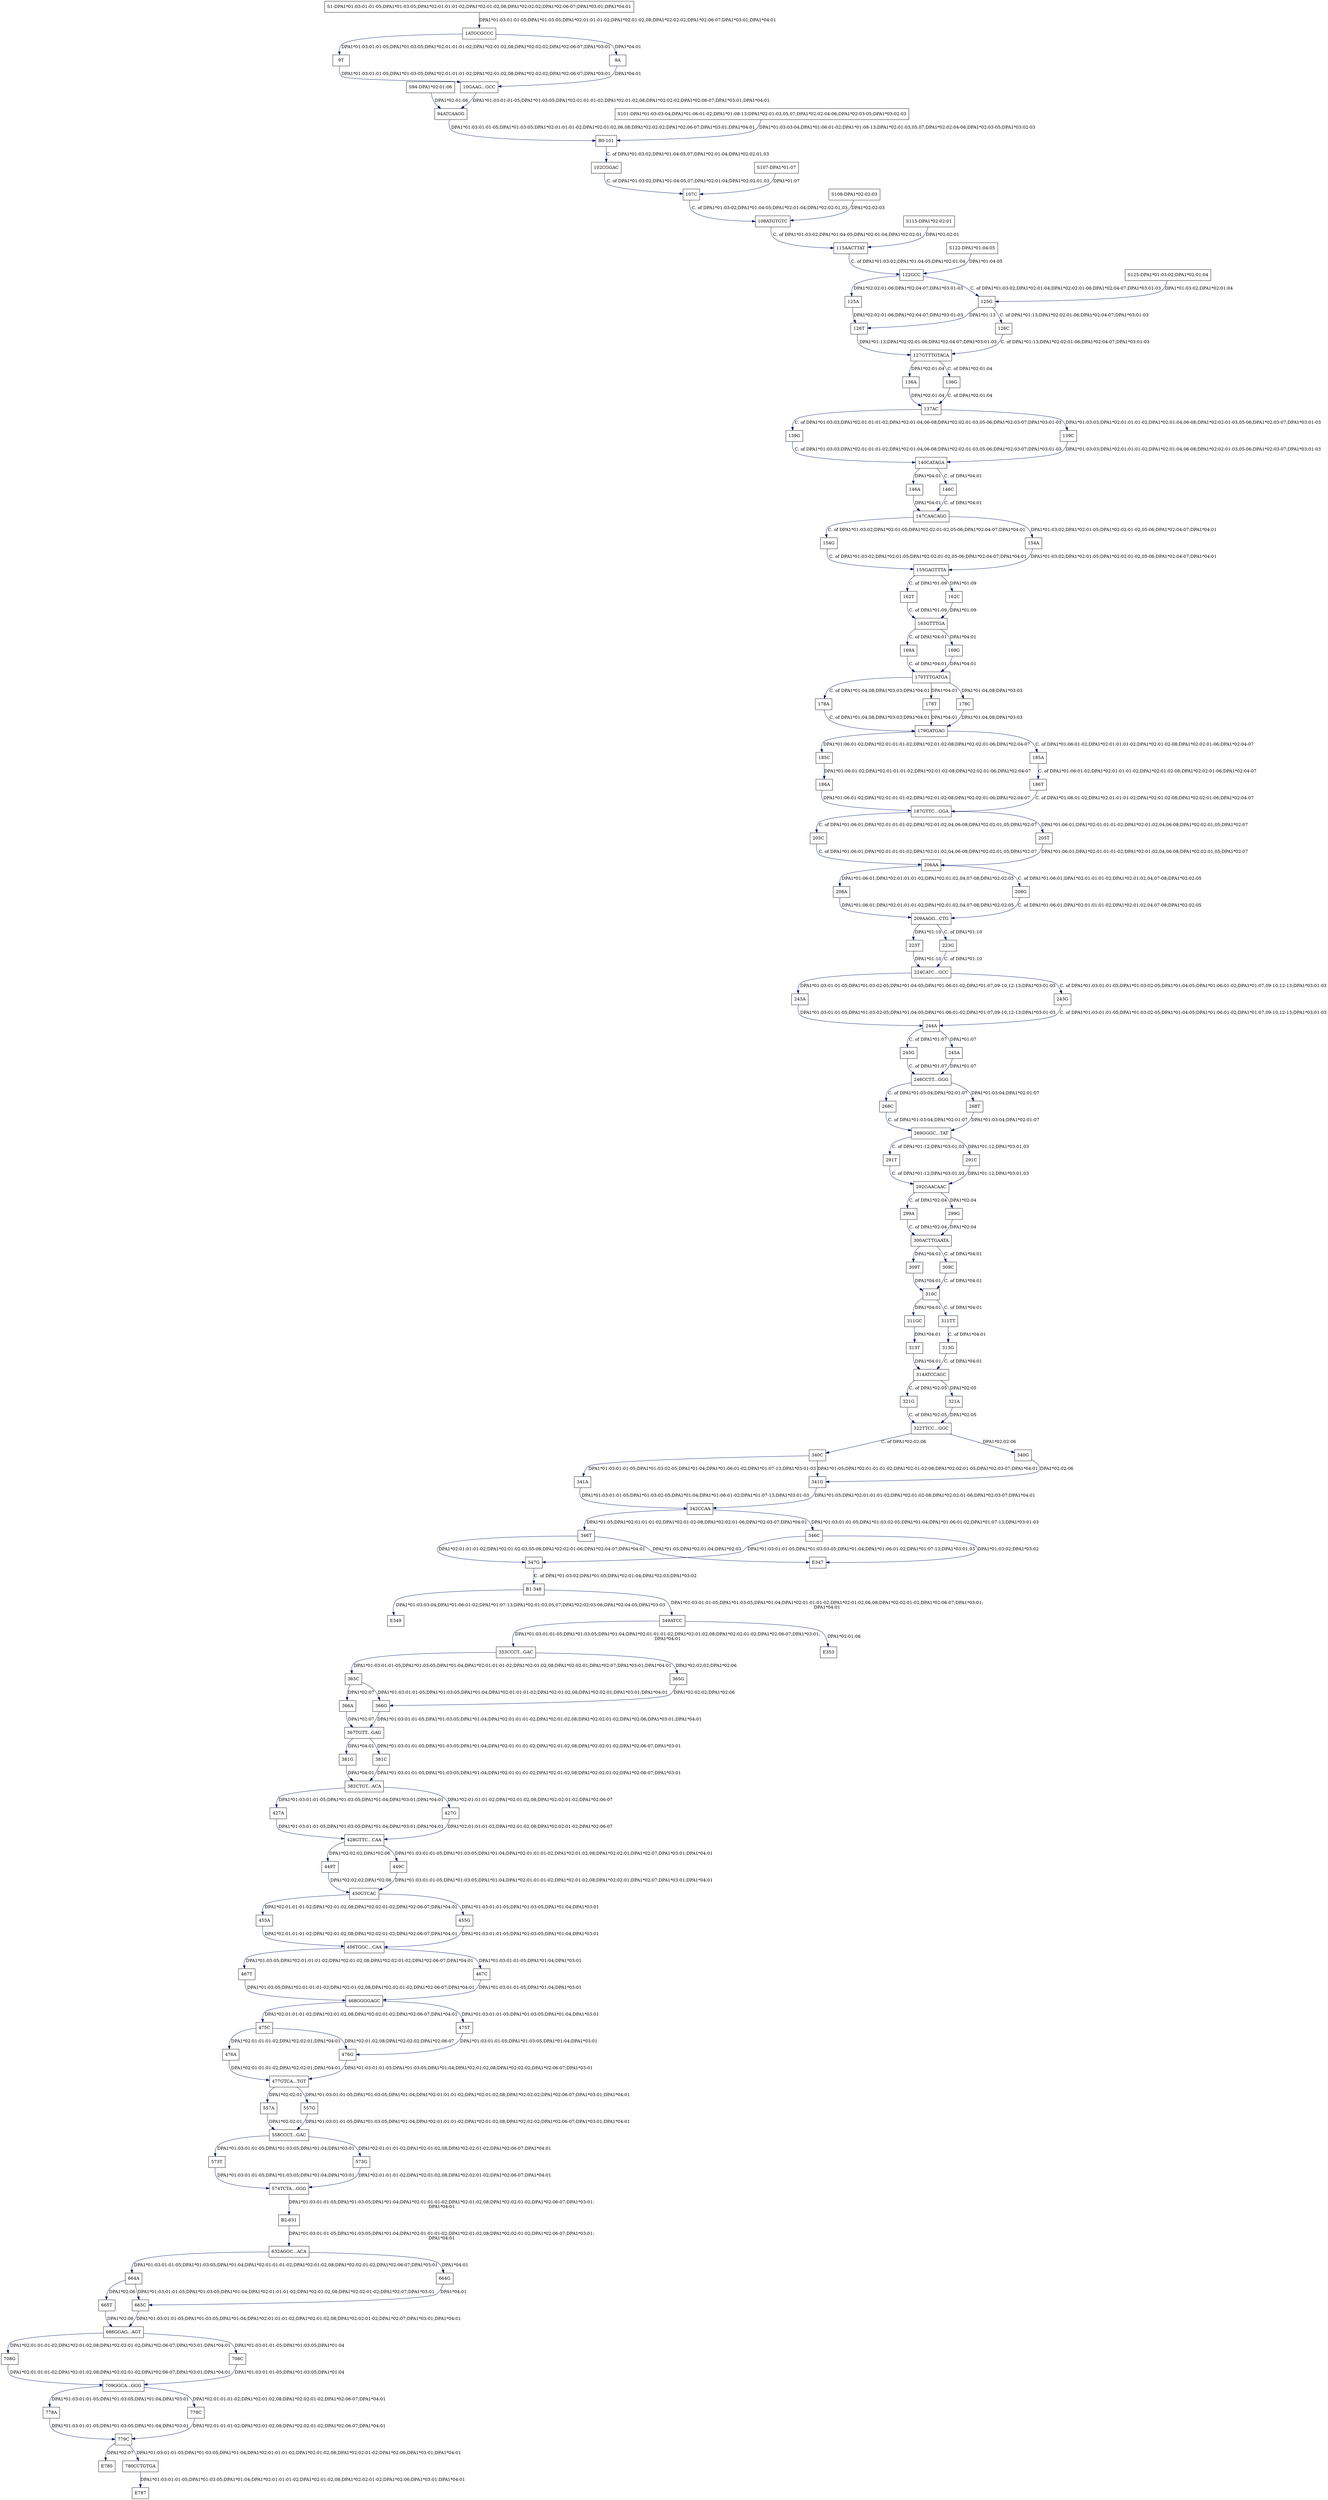 digraph G {
  "428GTTC...CAA" [shape=box, ];
  "557A" [shape=box, ];
  "115AACTTAT" [shape=box, ];
  "S94-DPA1*02:01:06" [shape=box, ];
  "353CCCT...GAC" [shape=box, ];
  "778A" [shape=box, ];
  "155GAGTTTA" [shape=box, ];
  "185C" [shape=box, ];
  "449T" [shape=box, ];
  "127GTTTGTACA" [shape=box, ];
  "779C" [shape=box, ];
  "94ATCAAGG" [shape=box, ];
  "347G" [shape=box, ];
  "E780" [shape=box, ];
  "322TTCC...GGC" [shape=box, ];
  "427A" [shape=box, ];
  "664A" [shape=box, ];
  "244A" [shape=box, ];
  "346T" [shape=box, ];
  "187GTTC...GGA" [shape=box, ];
  "185A" [shape=box, ];
  "666GGAG...AGT" [shape=box, ];
  "475C" [shape=box, ];
  "268C" [shape=box, ];
  "205C" [shape=box, ];
  "B1-348" [shape=box, ];
  "178A" [shape=box, ];
  "381G" [shape=box, ];
  "665C" [shape=box, ];
  "573T" [shape=box, ];
  "122GCC" [shape=box, ];
  "102CGGAC" [shape=box, ];
  "632AGGC...ACA" [shape=box, ];
  "557G" [shape=box, ];
  "708G" [shape=box, ];
  "291T" [shape=box, ];
  "140CATAGA" [shape=box, ];
  "243A" [shape=box, ];
  "107C" [shape=box, ];
  "178T" [shape=box, ];
  "245G" [shape=box, ];
  "342CCAA" [shape=box, ];
  "170TTTGATGA" [shape=box, ];
  "468GGGGAGC" [shape=box, ];
  "321G" [shape=box, ];
  "186T" [shape=box, ];
  "154G" [shape=box, ];
  "243G" [shape=box, ];
  "E349" [shape=box, ];
  "299A" [shape=box, ];
  "245A" [shape=box, ];
  "309T" [shape=box, ];
  "154A" [shape=box, ];
  "B0-101" [shape=box, ];
  "346C" [shape=box, ];
  "E347" [shape=box, ];
  "449C" [shape=box, ];
  "313G" [shape=box, ];
  "186A" [shape=box, ];
  "126C" [shape=box, ];
  "125G" [shape=box, ];
  "137AC" [shape=box, ];
  "108ATGTGTC" [shape=box, ];
  "146A" [shape=box, ];
  "162T" [shape=box, ];
  "1ATGCGCCC" [shape=box, ];
  "139G" [shape=box, ];
  "573G" [shape=box, ];
  "S125-DPA1*01:03:02;DPA1*02:01:04" [shape=box, ];
  "291C" [shape=box, ];
  "179GATGAG" [shape=box, ];
  "268T" [shape=box, ];
  "246CCTT...GGG" [shape=box, ];
  "456TGGC...CAA" [shape=box, ];
  "9T" [shape=box, ];
  "477GTCA...TGT" [shape=box, ];
  "311GC" [shape=box, ];
  "709GGCA...GGG" [shape=box, ];
  "208A" [shape=box, ];
  "340C" [shape=box, ];
  "E787" [shape=box, ];
  "778C" [shape=box, ];
  "366G" [shape=box, ];
  "450GTCAC" [shape=box, ];
  "S1-DPA1*01:03:01:01-05;DPA1*01:03:05;DPA1*02:01:01:01-02;DPA1*02:01:02,08;DPA1*02:02:02;DPA1*02:06-07;DPA1*03:01;DPA1*04:01" [
  shape=box, ];
  "126T" [shape=box, ];
  "455A" [shape=box, ];
  "178C" [shape=box, ];
  "S101-DPA1*01:03:03-04;DPA1*01:06:01-02;DPA1*01:08-13;DPA1*02:01:03,05,07;DPA1*02:02:04-06;DPA1*02:03-05;DPA1*03:02-03" [
  shape=box, ];
  "163GTTTGA" [shape=box, ];
  "455G" [shape=box, ];
  "341G" [shape=box, ];
  "223T" [shape=box, ];
  "136A" [shape=box, ];
  "S107-DPA1*01:07" [shape=box, ];
  "366A" [shape=box, ];
  "208G" [shape=box, ];
  "341A" [shape=box, ];
  "310C" [shape=box, ];
  "205T" [shape=box, ];
  "321A" [shape=box, ];
  "558CCCT...GAC" [shape=box, ];
  "E353" [shape=box, ];
  "206AA" [shape=box, ];
  "476A" [shape=box, ];
  "664G" [shape=box, ];
  "467T" [shape=box, ];
  "382CTGT...ACA" [shape=box, ];
  "S122-DPA1*01:04-05" [shape=box, ];
  "10GAAG...GCC" [shape=box, ];
  "S115-DPA1*02:02:01" [shape=box, ];
  "314ATCCAGC" [shape=box, ];
  "136G" [shape=box, ];
  "311TT" [shape=box, ];
  "365C" [shape=box, ];
  "292GAACAAC" [shape=box, ];
  "169A" [shape=box, ];
  "146C" [shape=box, ];
  "309C" [shape=box, ];
  "299G" [shape=box, ];
  "S108-DPA1*02:02:03" [shape=box, ];
  "147CAACAGG" [shape=box, ];
  "780CCTGTGA" [shape=box, ];
  "349ATCC" [shape=box, ];
  "708C" [shape=box, ];
  "9A" [shape=box, ];
  "224CATC...GCC" [shape=box, ];
  "169G" [shape=box, ];
  "125A" [shape=box, ];
  "467C" [shape=box, ];
  "139C" [shape=box, ];
  "269GGGC...TAT" [shape=box, ];
  "209AAGG...CTG" [shape=box, ];
  "574TCTA...GGG" [shape=box, ];
  "365G" [shape=box, ];
  "475T" [shape=box, ];
  "381C" [shape=box, ];
  "476G" [shape=box, ];
  "223G" [shape=box, ];
  "340G" [shape=box, ];
  "162C" [shape=box, ];
  "367TGTT...GAG" [shape=box, ];
  "B2-631" [shape=box, ];
  "313T" [shape=box, ];
  "665T" [shape=box, ];
  "300ACTTGAATA" [shape=box, ];
  "427G" [shape=box, ];
  
  
  edge [color="#001267", ];
  "428GTTC...CAA" -> "449C" [label="DPA1*01:03:01:01-05;DPA1*01:03:05;DPA1*01:04;DPA1*02:01:01:01-02;DPA1*02:01:02,08;DPA1*02:02:01;DPA1*02:07;DPA1*03:01;DPA1*04:01",
                             ];
  "428GTTC...CAA" -> "449T" [label="DPA1*02:02:02;DPA1*02:06", ];
  "557A" -> "558CCCT...GAC" [label="DPA1*02:02:01", ];
  "115AACTTAT" -> "122GCC" [label="C. of DPA1*01:03:02;DPA1*01:04-05;DPA1*02:01:04",
                            ];
  "S94-DPA1*02:01:06" -> "94ATCAAGG" [label="DPA1*02:01:06", ];
  "353CCCT...GAC" -> "365C" [label="DPA1*01:03:01:01-05;DPA1*01:03:05;DPA1*01:04;DPA1*02:01:01:01-02;DPA1*02:01:02,08;DPA1*02:02:01;DPA1*02:07;DPA1*03:01;DPA1*04:01",
                             ];
  "353CCCT...GAC" -> "365G" [label="DPA1*02:02:02;DPA1*02:06", ];
  "778A" -> "779C" [label="DPA1*01:03:01:01-05;DPA1*01:03:05;DPA1*01:04;DPA1*03:01",
                    ];
  "155GAGTTTA" -> "162C" [label="DPA1*01:09", ];
  "155GAGTTTA" -> "162T" [label="C. of DPA1*01:09", ];
  "185C" -> "186A" [label="DPA1*01:06:01-02;DPA1*02:01:01:01-02;DPA1*02:01:02-08;DPA1*02:02:01-06;DPA1*02:04-07",
                    ];
  "449T" -> "450GTCAC" [label="DPA1*02:02:02;DPA1*02:06", ];
  "127GTTTGTACA" -> "136A" [label="DPA1*02:01:04", ];
  "127GTTTGTACA" -> "136G" [label="C. of DPA1*02:01:04", ];
  "779C" -> "E780" [label="DPA1*02:07", ];
  "779C" -> "780CCTGTGA" [label="DPA1*01:03:01:01-05;DPA1*01:03:05;DPA1*01:04;DPA1*02:01:01:01-02;DPA1*02:01:02,08;DPA1*02:02:01-02;DPA1*02:06;DPA1*03:01;DPA1*04:01",
                          ];
  "94ATCAAGG" -> "B0-101" [label="DPA1*01:03:01:01-05;DPA1*01:03:05;DPA1*02:01:01:01-02;DPA1*02:01:02,06,08;DPA1*02:02:02;DPA1*02:06-07;DPA1*03:01;DPA1*04:01",
                           ];
  "347G" -> "B1-348" [label="C. of DPA1*01:03:02;DPA1*01:05;DPA1*02:01:04;DPA1*02:03;DPA1*03:02",
                      ];
  "322TTCC...GGC" -> "340C" [label="C. of DPA1*02:02:06", ];
  "322TTCC...GGC" -> "340G" [label="DPA1*02:02:06", ];
  "427A" -> "428GTTC...CAA" [label="DPA1*01:03:01:01-05;DPA1*01:03:05;DPA1*01:04;DPA1*03:01;DPA1*04:01",
                             ];
  "664A" -> "665C" [label="DPA1*01:03:01:01-05;DPA1*01:03:05;DPA1*01:04;DPA1*02:01:01:01-02;DPA1*02:01:02,08;DPA1*02:02:01-02;DPA1*02:07;DPA1*03:01",
                    ];
  "664A" -> "665T" [label="DPA1*02:06", ];
  "244A" -> "245A" [label="DPA1*01:07", ];
  "244A" -> "245G" [label="C. of DPA1*01:07", ];
  "346T" -> "E347" [label="DPA1*01:05;DPA1*02:01:04;DPA1*02:03", ];
  "346T" -> "347G" [label="DPA1*02:01:01:01-02;DPA1*02:01:02-03,05-08;DPA1*02:02:01-06;DPA1*02:04-07;DPA1*04:01",
                    ];
  "187GTTC...GGA" -> "205C" [label="C. of DPA1*01:06:01;DPA1*02:01:01:01-02;DPA1*02:01:02,04,06-08;DPA1*02:02:01,05;DPA1*02:07",
                             ];
  "187GTTC...GGA" -> "205T" [label="DPA1*01:06:01;DPA1*02:01:01:01-02;DPA1*02:01:02,04,06-08;DPA1*02:02:01,05;DPA1*02:07",
                             ];
  "185A" -> "186T" [label="C. of DPA1*01:06:01-02;DPA1*02:01:01:01-02;DPA1*02:01:02-08;DPA1*02:02:01-06;DPA1*02:04-07",
                    ];
  "666GGAG...AGT" -> "708C" [label="DPA1*01:03:01:01-05;DPA1*01:03:05;DPA1*01:04",
                             ];
  "666GGAG...AGT" -> "708G" [label="DPA1*02:01:01:01-02;DPA1*02:01:02,08;DPA1*02:02:01-02;DPA1*02:06-07;DPA1*03:01;DPA1*04:01",
                             ];
  "475C" -> "476A" [label="DPA1*02:01:01:01-02;DPA1*02:02:01;DPA1*04:01", ];
  "475C" -> "476G" [label="DPA1*02:01:02,08;DPA1*02:02:02;DPA1*02:06-07", ];
  "268C" -> "269GGGC...TAT" [label="C. of DPA1*01:03:04;DPA1*02:01:07", ];
  "205C" -> "206AA" [label="C. of DPA1*01:06:01;DPA1*02:01:01:01-02;DPA1*02:01:02,04,06-08;DPA1*02:02:01,05;DPA1*02:07",
                     ];
  "B1-348" -> "E349" [label="DPA1*01:03:03-04;DPA1*01:06:01-02;DPA1*01:07-13;DPA1*02:01:03,05,07;DPA1*02:02:03-06;DPA1*02:04-05;DPA1*03:03",
                      ];
  "B1-348" -> "349ATCC" [label="DPA1*01:03:01:01-05;DPA1*01:03:05;DPA1*01:04;DPA1*02:01:01:01-02;DPA1*02:01:02,06,08;DPA1*02:02:01-02;DPA1*02:06-07;DPA1*03:01;
DPA1*04:01",
                         ];
  "178A" -> "179GATGAG" [label="C. of DPA1*01:04,08;DPA1*03:03;DPA1*04:01", ];
  "381G" -> "382CTGT...ACA" [label="DPA1*04:01", ];
  "665C" -> "666GGAG...AGT" [label="DPA1*01:03:01:01-05;DPA1*01:03:05;DPA1*01:04;DPA1*02:01:01:01-02;DPA1*02:01:02,08;DPA1*02:02:01-02;DPA1*02:07;DPA1*03:01;DPA1*04:01",
                             ];
  "573T" -> "574TCTA...GGG" [label="DPA1*01:03:01:01-05;DPA1*01:03:05;DPA1*01:04;DPA1*03:01",
                             ];
  "122GCC" -> "125A" [label="DPA1*02:02:01-06;DPA1*02:04-07;DPA1*03:01-03", ];
  "122GCC" -> "125G" [label="C. of DPA1*01:03:02;DPA1*02:01:04;DPA1*02:02:01-06;DPA1*02:04-07;DPA1*03:01-03",
                      ];
  "102CGGAC" -> "107C" [label="C. of DPA1*01:03:02;DPA1*01:04-05,07;DPA1*02:01:04;DPA1*02:02:01,03",
                        ];
  "632AGGC...ACA" -> "664A" [label="DPA1*01:03:01:01-05;DPA1*01:03:05;DPA1*01:04;DPA1*02:01:01:01-02;DPA1*02:01:02,08;DPA1*02:02:01-02;DPA1*02:06-07;DPA1*03:01",
                             ];
  "632AGGC...ACA" -> "664G" [label="DPA1*04:01", ];
  "557G" -> "558CCCT...GAC" [label="DPA1*01:03:01:01-05;DPA1*01:03:05;DPA1*01:04;DPA1*02:01:01:01-02;DPA1*02:01:02,08;DPA1*02:02:02;DPA1*02:06-07;DPA1*03:01;DPA1*04:01",
                             ];
  "708G" -> "709GGCA...GGG" [label="DPA1*02:01:01:01-02;DPA1*02:01:02,08;DPA1*02:02:01-02;DPA1*02:06-07;DPA1*03:01;DPA1*04:01",
                             ];
  "291T" -> "292GAACAAC" [label="C. of DPA1*01:12;DPA1*03:01,03", ];
  "140CATAGA" -> "146A" [label="DPA1*04:01", ];
  "140CATAGA" -> "146C" [label="C. of DPA1*04:01", ];
  "243A" -> "244A" [label="DPA1*01:03:01:01-05;DPA1*01:03:02-05;DPA1*01:04-05;DPA1*01:06:01-02;DPA1*01:07,09-10,12-13;DPA1*03:01-03",
                    ];
  "107C" -> "108ATGTGTC" [label="C. of DPA1*01:03:02;DPA1*01:04-05;DPA1*02:01:04;DPA1*02:02:01,03",
                          ];
  "178T" -> "179GATGAG" [label="DPA1*04:01", ];
  "245G" -> "246CCTT...GGG" [label="C. of DPA1*01:07", ];
  "342CCAA" -> "346C" [label="DPA1*01:03:01:01-05;DPA1*01:03:02-05;DPA1*01:04;DPA1*01:06:01-02;DPA1*01:07-13;DPA1*03:01-03",
                       ];
  "342CCAA" -> "346T" [label="DPA1*01:05;DPA1*02:01:01:01-02;DPA1*02:01:02-08;DPA1*02:02:01-06;DPA1*02:03-07;DPA1*04:01",
                       ];
  "170TTTGATGA" -> "178A" [label="C. of DPA1*01:04,08;DPA1*03:03;DPA1*04:01", ];
  "170TTTGATGA" -> "178C" [label="DPA1*01:04,08;DPA1*03:03", ];
  "170TTTGATGA" -> "178T" [label="DPA1*04:01", ];
  "468GGGGAGC" -> "475C" [label="DPA1*02:01:01:01-02;DPA1*02:01:02,08;DPA1*02:02:01-02;DPA1*02:06-07;DPA1*04:01",
                          ];
  "468GGGGAGC" -> "475T" [label="DPA1*01:03:01:01-05;DPA1*01:03:05;DPA1*01:04;DPA1*03:01",
                          ];
  "321G" -> "322TTCC...GGC" [label="C. of DPA1*02:05", ];
  "186T" -> "187GTTC...GGA" [label="C. of DPA1*01:06:01-02;DPA1*02:01:01:01-02;DPA1*02:01:02-08;DPA1*02:02:01-06;DPA1*02:04-07",
                             ];
  "154G" -> "155GAGTTTA" [label="C. of DPA1*01:03:02;DPA1*02:01:05;DPA1*02:02:01-02,05-06;DPA1*02:04-07;DPA1*04:01",
                          ];
  "243G" -> "244A" [label="C. of DPA1*01:03:01:01-05;DPA1*01:03:02-05;DPA1*01:04-05;DPA1*01:06:01-02;DPA1*01:07,09-10,12-13;DPA1*03:01-03",
                    ];
  "299A" -> "300ACTTGAATA" [label="C. of DPA1*02:04", ];
  "245A" -> "246CCTT...GGG" [label="DPA1*01:07", ];
  "309T" -> "310C" [label="DPA1*04:01", ];
  "154A" -> "155GAGTTTA" [label="DPA1*01:03:02;DPA1*02:01:05;DPA1*02:02:01-02,05-06;DPA1*02:04-07;DPA1*04:01",
                          ];
  "B0-101" -> "102CGGAC" [label="C. of DPA1*01:03:02;DPA1*01:04-05,07;DPA1*02:01:04;DPA1*02:02:01,03",
                          ];
  "346C" -> "E347" [label="DPA1*01:03:02;DPA1*03:02", ];
  "346C" -> "347G" [label="DPA1*01:03:01:01-05;DPA1*01:03:03-05;DPA1*01:04;DPA1*01:06:01-02;DPA1*01:07-13;DPA1*03:01,03",
                    ];
  "449C" -> "450GTCAC" [label="DPA1*01:03:01:01-05;DPA1*01:03:05;DPA1*01:04;DPA1*02:01:01:01-02;DPA1*02:01:02,08;DPA1*02:02:01;DPA1*02:07;DPA1*03:01;DPA1*04:01",
                        ];
  "313G" -> "314ATCCAGC" [label="C. of DPA1*04:01", ];
  "186A" -> "187GTTC...GGA" [label="DPA1*01:06:01-02;DPA1*02:01:01:01-02;DPA1*02:01:02-08;DPA1*02:02:01-06;DPA1*02:04-07",
                             ];
  "126C" -> "127GTTTGTACA" [label="C. of DPA1*01:13;DPA1*02:02:01-06;DPA1*02:04-07;DPA1*03:01-03",
                            ];
  "125G" -> "126C" [label="C. of DPA1*01:13;DPA1*02:02:01-06;DPA1*02:04-07;DPA1*03:01-03",
                    ];
  "125G" -> "126T" [label="DPA1*01:13", ];
  "137AC" -> "139C" [label="DPA1*01:03:03;DPA1*02:01:01:01-02;DPA1*02:01:04,06-08;DPA1*02:02:01-03,05-06;DPA1*02:03-07;DPA1*03:01-03",
                     ];
  "137AC" -> "139G" [label="C. of DPA1*01:03:03;DPA1*02:01:01:01-02;DPA1*02:01:04,06-08;DPA1*02:02:01-03,05-06;DPA1*02:03-07;DPA1*03:01-03",
                     ];
  "108ATGTGTC" -> "115AACTTAT" [label="C. of DPA1*01:03:02;DPA1*01:04-05;DPA1*02:01:04;DPA1*02:02:01",
                                ];
  "146A" -> "147CAACAGG" [label="DPA1*04:01", ];
  "162T" -> "163GTTTGA" [label="C. of DPA1*01:09", ];
  "1ATGCGCCC" -> "9A" [label="DPA1*04:01", ];
  "1ATGCGCCC" -> "9T" [label="DPA1*01:03:01:01-05;DPA1*01:03:05;DPA1*02:01:01:01-02;DPA1*02:01:02,08;DPA1*02:02:02;DPA1*02:06-07;DPA1*03:01",
                       ];
  "139G" -> "140CATAGA" [label="C. of DPA1*01:03:03;DPA1*02:01:01:01-02;DPA1*02:01:04,06-08;DPA1*02:02:01-03,05-06;DPA1*02:03-07;DPA1*03:01-03",
                         ];
  "573G" -> "574TCTA...GGG" [label="DPA1*02:01:01:01-02;DPA1*02:01:02,08;DPA1*02:02:01-02;DPA1*02:06-07;DPA1*04:01",
                             ];
  "S125-DPA1*01:03:02;DPA1*02:01:04" -> "125G" [label="DPA1*01:03:02;DPA1*02:01:04",
                                                ];
  "291C" -> "292GAACAAC" [label="DPA1*01:12;DPA1*03:01,03", ];
  "179GATGAG" -> "185A" [label="C. of DPA1*01:06:01-02;DPA1*02:01:01:01-02;DPA1*02:01:02-08;DPA1*02:02:01-06;DPA1*02:04-07",
                         ];
  "179GATGAG" -> "185C" [label="DPA1*01:06:01-02;DPA1*02:01:01:01-02;DPA1*02:01:02-08;DPA1*02:02:01-06;DPA1*02:04-07",
                         ];
  "268T" -> "269GGGC...TAT" [label="DPA1*01:03:04;DPA1*02:01:07", ];
  "246CCTT...GGG" -> "268C" [label="C. of DPA1*01:03:04;DPA1*02:01:07", ];
  "246CCTT...GGG" -> "268T" [label="DPA1*01:03:04;DPA1*02:01:07", ];
  "456TGGC...CAA" -> "467C" [label="DPA1*01:03:01:01-05;DPA1*01:04;DPA1*03:01",
                             ];
  "456TGGC...CAA" -> "467T" [label="DPA1*01:03:05;DPA1*02:01:01:01-02;DPA1*02:01:02,08;DPA1*02:02:01-02;DPA1*02:06-07;DPA1*04:01",
                             ];
  "9T" -> "10GAAG...GCC" [label="DPA1*01:03:01:01-05;DPA1*01:03:05;DPA1*02:01:01:01-02;DPA1*02:01:02,08;DPA1*02:02:02;DPA1*02:06-07;DPA1*03:01",
                          ];
  "477GTCA...TGT" -> "557A" [label="DPA1*02:02:01", ];
  "477GTCA...TGT" -> "557G" [label="DPA1*01:03:01:01-05;DPA1*01:03:05;DPA1*01:04;DPA1*02:01:01:01-02;DPA1*02:01:02,08;DPA1*02:02:02;DPA1*02:06-07;DPA1*03:01;DPA1*04:01",
                             ];
  "311GC" -> "313T" [label="DPA1*04:01", ];
  "709GGCA...GGG" -> "778A" [label="DPA1*01:03:01:01-05;DPA1*01:03:05;DPA1*01:04;DPA1*03:01",
                             ];
  "709GGCA...GGG" -> "778C" [label="DPA1*02:01:01:01-02;DPA1*02:01:02,08;DPA1*02:02:01-02;DPA1*02:06-07;DPA1*04:01",
                             ];
  "208A" -> "209AAGG...CTG" [label="DPA1*01:06:01;DPA1*02:01:01:01-02;DPA1*02:01:02,04,07-08;DPA1*02:02:05",
                             ];
  "340C" -> "341A" [label="DPA1*01:03:01:01-05;DPA1*01:03:02-05;DPA1*01:04;DPA1*01:06:01-02;DPA1*01:07-13;DPA1*03:01-03",
                    ];
  "340C" -> "341G" [label="DPA1*01:05;DPA1*02:01:01:01-02;DPA1*02:01:02-08;DPA1*02:02:01-05;DPA1*02:03-07;DPA1*04:01",
                    ];
  "778C" -> "779C" [label="DPA1*02:01:01:01-02;DPA1*02:01:02,08;DPA1*02:02:01-02;DPA1*02:06-07;DPA1*04:01",
                    ];
  "366G" -> "367TGTT...GAG" [label="DPA1*01:03:01:01-05;DPA1*01:03:05;DPA1*01:04;DPA1*02:01:01:01-02;DPA1*02:01:02,08;DPA1*02:02:01-02;DPA1*02:06;DPA1*03:01;DPA1*04:01",
                             ];
  "450GTCAC" -> "455A" [label="DPA1*02:01:01:01-02;DPA1*02:01:02,08;DPA1*02:02:01-02;DPA1*02:06-07;DPA1*04:01",
                        ];
  "450GTCAC" -> "455G" [label="DPA1*01:03:01:01-05;DPA1*01:03:05;DPA1*01:04;DPA1*03:01",
                        ];
  "S1-DPA1*01:03:01:01-05;DPA1*01:03:05;DPA1*02:01:01:01-02;DPA1*02:01:02,08;DPA1*02:02:02;DPA1*02:06-07;DPA1*03:01;DPA1*04:01" -> "1ATGCGCCC" [
  label="DPA1*01:03:01:01-05;DPA1*01:03:05;DPA1*02:01:01:01-02;DPA1*02:01:02,08;DPA1*02:02:02;DPA1*02:06-07;DPA1*03:01;DPA1*04:01",
  ];
  "126T" -> "127GTTTGTACA" [label="DPA1*01:13;DPA1*02:02:01-06;DPA1*02:04-07;DPA1*03:01-03",
                            ];
  "455A" -> "456TGGC...CAA" [label="DPA1*02:01:01:01-02;DPA1*02:01:02,08;DPA1*02:02:01-02;DPA1*02:06-07;DPA1*04:01",
                             ];
  "178C" -> "179GATGAG" [label="DPA1*01:04,08;DPA1*03:03", ];
  "S101-DPA1*01:03:03-04;DPA1*01:06:01-02;DPA1*01:08-13;DPA1*02:01:03,05,07;DPA1*02:02:04-06;DPA1*02:03-05;DPA1*03:02-03" -> "B0-101" [
  label="DPA1*01:03:03-04;DPA1*01:06:01-02;DPA1*01:08-13;DPA1*02:01:03,05,07;DPA1*02:02:04-06;DPA1*02:03-05;DPA1*03:02-03",
  ];
  "163GTTTGA" -> "169A" [label="C. of DPA1*04:01", ];
  "163GTTTGA" -> "169G" [label="DPA1*04:01", ];
  "455G" -> "456TGGC...CAA" [label="DPA1*01:03:01:01-05;DPA1*01:03:05;DPA1*01:04;DPA1*03:01",
                             ];
  "341G" -> "342CCAA" [label="DPA1*01:05;DPA1*02:01:01:01-02;DPA1*02:01:02-08;DPA1*02:02:01-06;DPA1*02:03-07;DPA1*04:01",
                       ];
  "223T" -> "224CATC...GCC" [label="DPA1*01:10", ];
  "136A" -> "137AC" [label="DPA1*02:01:04", ];
  "S107-DPA1*01:07" -> "107C" [label="DPA1*01:07", ];
  "366A" -> "367TGTT...GAG" [label="DPA1*02:07", ];
  "208G" -> "209AAGG...CTG" [label="C. of DPA1*01:06:01;DPA1*02:01:01:01-02;DPA1*02:01:02,04,07-08;DPA1*02:02:05",
                             ];
  "341A" -> "342CCAA" [label="DPA1*01:03:01:01-05;DPA1*01:03:02-05;DPA1*01:04;DPA1*01:06:01-02;DPA1*01:07-13;DPA1*03:01-03",
                       ];
  "310C" -> "311GC" [label="DPA1*04:01", ];
  "310C" -> "311TT" [label="C. of DPA1*04:01", ];
  "205T" -> "206AA" [label="DPA1*01:06:01;DPA1*02:01:01:01-02;DPA1*02:01:02,04,06-08;DPA1*02:02:01,05;DPA1*02:07",
                     ];
  "321A" -> "322TTCC...GGC" [label="DPA1*02:05", ];
  "558CCCT...GAC" -> "573G" [label="DPA1*02:01:01:01-02;DPA1*02:01:02,08;DPA1*02:02:01-02;DPA1*02:06-07;DPA1*04:01",
                             ];
  "558CCCT...GAC" -> "573T" [label="DPA1*01:03:01:01-05;DPA1*01:03:05;DPA1*01:04;DPA1*03:01",
                             ];
  "206AA" -> "208A" [label="DPA1*01:06:01;DPA1*02:01:01:01-02;DPA1*02:01:02,04,07-08;DPA1*02:02:05",
                     ];
  "206AA" -> "208G" [label="C. of DPA1*01:06:01;DPA1*02:01:01:01-02;DPA1*02:01:02,04,07-08;DPA1*02:02:05",
                     ];
  "476A" -> "477GTCA...TGT" [label="DPA1*02:01:01:01-02;DPA1*02:02:01;DPA1*04:01",
                             ];
  "664G" -> "665C" [label="DPA1*04:01", ];
  "467T" -> "468GGGGAGC" [label="DPA1*01:03:05;DPA1*02:01:01:01-02;DPA1*02:01:02,08;DPA1*02:02:01-02;DPA1*02:06-07;DPA1*04:01",
                          ];
  "382CTGT...ACA" -> "427A" [label="DPA1*01:03:01:01-05;DPA1*01:03:05;DPA1*01:04;DPA1*03:01;DPA1*04:01",
                             ];
  "382CTGT...ACA" -> "427G" [label="DPA1*02:01:01:01-02;DPA1*02:01:02,08;DPA1*02:02:01-02;DPA1*02:06-07",
                             ];
  "S122-DPA1*01:04-05" -> "122GCC" [label="DPA1*01:04-05", ];
  "10GAAG...GCC" -> "94ATCAAGG" [label="DPA1*01:03:01:01-05;DPA1*01:03:05;DPA1*02:01:01:01-02;DPA1*02:01:02,08;DPA1*02:02:02;DPA1*02:06-07;DPA1*03:01;DPA1*04:01",
                                 ];
  "S115-DPA1*02:02:01" -> "115AACTTAT" [label="DPA1*02:02:01", ];
  "314ATCCAGC" -> "321A" [label="DPA1*02:05", ];
  "314ATCCAGC" -> "321G" [label="C. of DPA1*02:05", ];
  "136G" -> "137AC" [label="C. of DPA1*02:01:04", ];
  "311TT" -> "313G" [label="C. of DPA1*04:01", ];
  "365C" -> "366A" [label="DPA1*02:07", ];
  "365C" -> "366G" [label="DPA1*01:03:01:01-05;DPA1*01:03:05;DPA1*01:04;DPA1*02:01:01:01-02;DPA1*02:01:02,08;DPA1*02:02:01;DPA1*03:01;DPA1*04:01",
                    ];
  "292GAACAAC" -> "299A" [label="C. of DPA1*02:04", ];
  "292GAACAAC" -> "299G" [label="DPA1*02:04", ];
  "169A" -> "170TTTGATGA" [label="C. of DPA1*04:01", ];
  "146C" -> "147CAACAGG" [label="C. of DPA1*04:01", ];
  "309C" -> "310C" [label="C. of DPA1*04:01", ];
  "299G" -> "300ACTTGAATA" [label="DPA1*02:04", ];
  "S108-DPA1*02:02:03" -> "108ATGTGTC" [label="DPA1*02:02:03", ];
  "147CAACAGG" -> "154A" [label="DPA1*01:03:02;DPA1*02:01:05;DPA1*02:02:01-02,05-06;DPA1*02:04-07;DPA1*04:01",
                          ];
  "147CAACAGG" -> "154G" [label="C. of DPA1*01:03:02;DPA1*02:01:05;DPA1*02:02:01-02,05-06;DPA1*02:04-07;DPA1*04:01",
                          ];
  "780CCTGTGA" -> "E787" [label="DPA1*01:03:01:01-05;DPA1*01:03:05;DPA1*01:04;DPA1*02:01:01:01-02;DPA1*02:01:02,08;DPA1*02:02:01-02;DPA1*02:06;DPA1*03:01;DPA1*04:01",
                          ];
  "349ATCC" -> "E353" [label="DPA1*02:01:06", ];
  "349ATCC" -> "353CCCT...GAC" [label="DPA1*01:03:01:01-05;DPA1*01:03:05;DPA1*01:04;DPA1*02:01:01:01-02;DPA1*02:01:02,08;DPA1*02:02:01-02;DPA1*02:06-07;DPA1*03:01;
DPA1*04:01",
                                ];
  "708C" -> "709GGCA...GGG" [label="DPA1*01:03:01:01-05;DPA1*01:03:05;DPA1*01:04",
                             ];
  "9A" -> "10GAAG...GCC" [label="DPA1*04:01", ];
  "224CATC...GCC" -> "243A" [label="DPA1*01:03:01:01-05;DPA1*01:03:02-05;DPA1*01:04-05;DPA1*01:06:01-02;DPA1*01:07,09-10,12-13;DPA1*03:01-03",
                             ];
  "224CATC...GCC" -> "243G" [label="C. of DPA1*01:03:01:01-05;DPA1*01:03:02-05;DPA1*01:04-05;DPA1*01:06:01-02;DPA1*01:07,09-10,12-13;DPA1*03:01-03",
                             ];
  "169G" -> "170TTTGATGA" [label="DPA1*04:01", ];
  "125A" -> "126T" [label="DPA1*02:02:01-06;DPA1*02:04-07;DPA1*03:01-03", ];
  "467C" -> "468GGGGAGC" [label="DPA1*01:03:01:01-05;DPA1*01:04;DPA1*03:01", ];
  "139C" -> "140CATAGA" [label="DPA1*01:03:03;DPA1*02:01:01:01-02;DPA1*02:01:04,06-08;DPA1*02:02:01-03,05-06;DPA1*02:03-07;DPA1*03:01-03",
                         ];
  "269GGGC...TAT" -> "291C" [label="DPA1*01:12;DPA1*03:01,03", ];
  "269GGGC...TAT" -> "291T" [label="C. of DPA1*01:12;DPA1*03:01,03", ];
  "209AAGG...CTG" -> "223G" [label="C. of DPA1*01:10", ];
  "209AAGG...CTG" -> "223T" [label="DPA1*01:10", ];
  "574TCTA...GGG" -> "B2-631" [label="DPA1*01:03:01:01-05;DPA1*01:03:05;DPA1*01:04;DPA1*02:01:01:01-02;DPA1*02:01:02,08;DPA1*02:02:01-02;DPA1*02:06-07;DPA1*03:01;
DPA1*04:01",
                               ];
  "365G" -> "366G" [label="DPA1*02:02:02;DPA1*02:06", ];
  "475T" -> "476G" [label="DPA1*01:03:01:01-05;DPA1*01:03:05;DPA1*01:04;DPA1*03:01",
                    ];
  "381C" -> "382CTGT...ACA" [label="DPA1*01:03:01:01-05;DPA1*01:03:05;DPA1*01:04;DPA1*02:01:01:01-02;DPA1*02:01:02,08;DPA1*02:02:01-02;DPA1*02:06-07;DPA1*03:01",
                             ];
  "476G" -> "477GTCA...TGT" [label="DPA1*01:03:01:01-05;DPA1*01:03:05;DPA1*01:04;DPA1*02:01:02,08;DPA1*02:02:02;DPA1*02:06-07;DPA1*03:01",
                             ];
  "223G" -> "224CATC...GCC" [label="C. of DPA1*01:10", ];
  "340G" -> "341G" [label="DPA1*02:02:06", ];
  "162C" -> "163GTTTGA" [label="DPA1*01:09", ];
  "367TGTT...GAG" -> "381C" [label="DPA1*01:03:01:01-05;DPA1*01:03:05;DPA1*01:04;DPA1*02:01:01:01-02;DPA1*02:01:02,08;DPA1*02:02:01-02;DPA1*02:06-07;DPA1*03:01",
                             ];
  "367TGTT...GAG" -> "381G" [label="DPA1*04:01", ];
  "B2-631" -> "632AGGC...ACA" [label="DPA1*01:03:01:01-05;DPA1*01:03:05;DPA1*01:04;DPA1*02:01:01:01-02;DPA1*02:01:02,08;DPA1*02:02:01-02;DPA1*02:06-07;DPA1*03:01;
DPA1*04:01",
                               ];
  "313T" -> "314ATCCAGC" [label="DPA1*04:01", ];
  "665T" -> "666GGAG...AGT" [label="DPA1*02:06", ];
  "300ACTTGAATA" -> "309C" [label="C. of DPA1*04:01", ];
  "300ACTTGAATA" -> "309T" [label="DPA1*04:01", ];
  "427G" -> "428GTTC...CAA" [label="DPA1*02:01:01:01-02;DPA1*02:01:02,08;DPA1*02:02:01-02;DPA1*02:06-07",
                             ];
  
  }